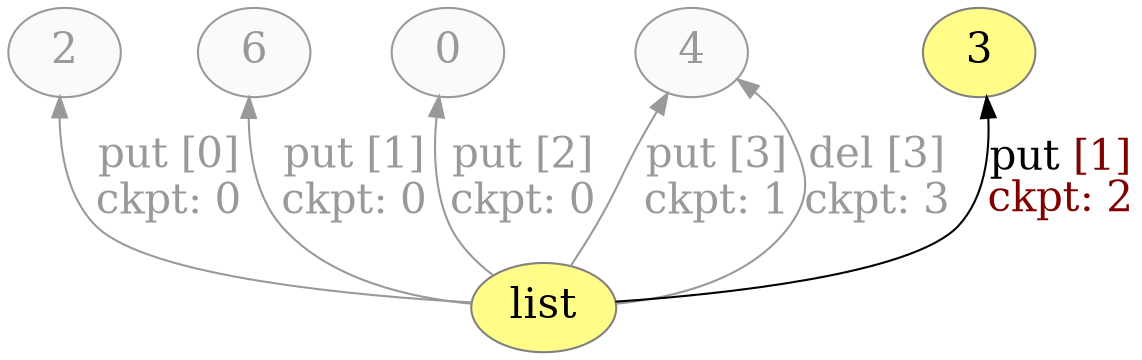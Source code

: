 digraph "PROV" { size="16,12"; rankdir="BT";
"g/6" [fillcolor="#FAFAFA",color="#999999",style="filled",fontcolor="#999999",label="6",URL="g/6",fontsize="20"]
"g/2" [fillcolor="#FAFAFA",color="#999999",style="filled",fontcolor="#999999",label="2",URL="g/2",fontsize="20"]
"g/0" [fillcolor="#FAFAFA",color="#999999",style="filled",fontcolor="#999999",label="0",URL="g/0",fontsize="20"]
"g/4" [fillcolor="#FAFAFA",color="#999999",style="filled",fontcolor="#999999",label="4",URL="g/4",fontsize="20"]
"g/3" [fillcolor="#FFFC87",color="#808080",style="filled",hide3="true",label="3",URL="g/3",fontsize="20"]
"g/list" [fillcolor="#FFFC87",color="#808080",style="filled",hide3="true",label="list",URL="g/list",fontsize="20"]
"g/list" -> "g/2" [fontsize="20",labeldistance="1",color="#999999",labelangle="60.0",rotation="20",label="put [0]
ckpt: 0",fontcolor="#999999"]
"g/list" -> "g/6" [fontsize="20",labeldistance="1",color="#999999",labelangle="60.0",rotation="20",label="put [1]
ckpt: 0",fontcolor="#999999"]
"g/list" -> "g/0" [fontsize="20",labeldistance="1",color="#999999",labelangle="60.0",rotation="20",label="put [2]
ckpt: 0",fontcolor="#999999"]
"g/list" -> "g/4" [fontsize="20",labeldistance="1",color="#999999",labelangle="60.0",rotation="20",label="put [3]
ckpt: 1",fontcolor="#999999"]
"g/list" -> "g/3" [fontsize="20",labeldistance="1",color="black",labelangle="60.0",rotation="20",label=<<font color="black">put</font><font color="#800000">&nbsp;[1]<br/>ckpt:&nbsp;2</font>>]
"g/list" -> "g/4" [fontsize="20",labeldistance="1",color="#999999",labelangle="60.0",rotation="20",label="del [3]
ckpt: 3",fontcolor="#999999"]

"g/2"->"g/6"->"g/0"->"g/4"->"g/3" [style=invis]
{rank=same "g/2" "g/6" "g/0" "g/3" "g/4" }
}